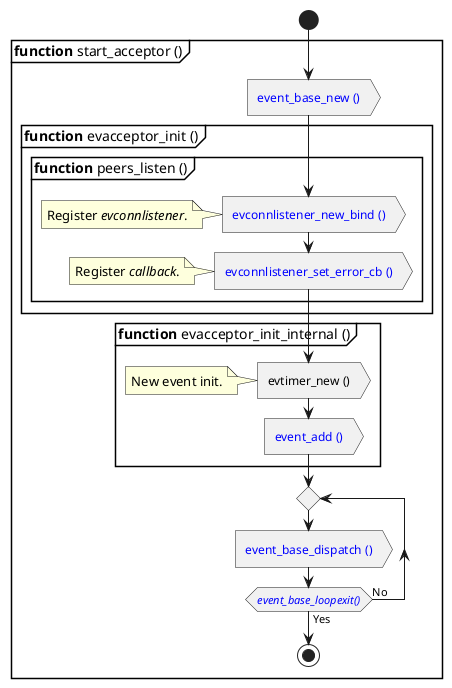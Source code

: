 @startuml
start
partition "**function** start_acceptor ()" {

    :<color:blue>event_base_new ()>

    partition "**function** evacceptor_init ()" {
        partition "**function** peers_listen ()" {
            :<color:blue>evconnlistener_new_bind ()>
            note
                Register //evconnlistener//.
            end note
            :<color:blue>evconnlistener_set_error_cb ()>
            note
                Register //callback//.
            end note
        }
    }

    partition "**function** evacceptor_init_internal ()" {
        :evtimer_new ()>
        note
            New event init.
        end note
        :<color:blue>event_add ()>
    }
    repeat
    :<color:blue>event_base_dispatch ()>
    repeat while (<color:blue>//event_base_loopexit()//) is (No) not (Yes)
    stop
}
@enduml